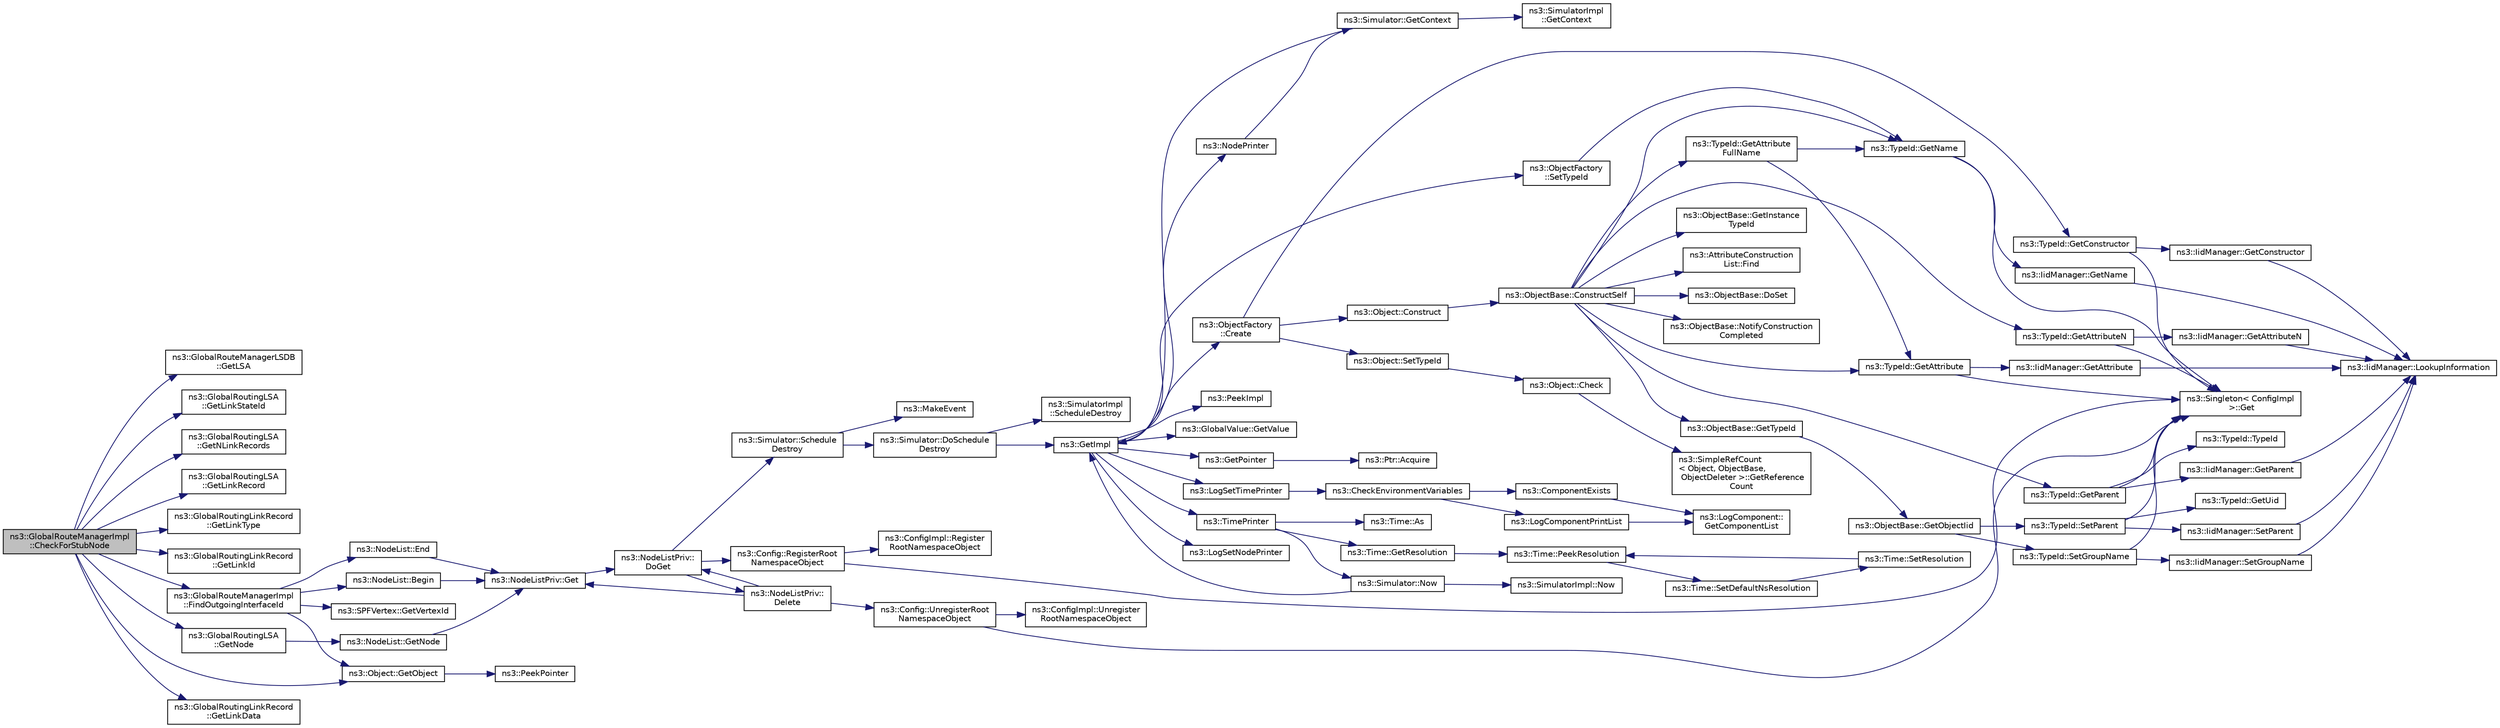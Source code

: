 digraph "ns3::GlobalRouteManagerImpl::CheckForStubNode"
{
  edge [fontname="Helvetica",fontsize="10",labelfontname="Helvetica",labelfontsize="10"];
  node [fontname="Helvetica",fontsize="10",shape=record];
  rankdir="LR";
  Node1 [label="ns3::GlobalRouteManagerImpl\l::CheckForStubNode",height=0.2,width=0.4,color="black", fillcolor="grey75", style="filled", fontcolor="black"];
  Node1 -> Node2 [color="midnightblue",fontsize="10",style="solid"];
  Node2 [label="ns3::GlobalRouteManagerLSDB\l::GetLSA",height=0.2,width=0.4,color="black", fillcolor="white", style="filled",URL="$de/d14/classns3_1_1GlobalRouteManagerLSDB.html#a3504bf3573cc64a056835684c41e1aa5",tooltip="Look up the Link State Advertisement associated with the given link state ID (address). "];
  Node1 -> Node3 [color="midnightblue",fontsize="10",style="solid"];
  Node3 [label="ns3::GlobalRoutingLSA\l::GetLinkStateId",height=0.2,width=0.4,color="black", fillcolor="white", style="filled",URL="$dc/dd1/classns3_1_1GlobalRoutingLSA.html#afc7dd85af408f8b9236bd73e1a78f5bd",tooltip="Get the Link State ID as defined by the OSPF spec. We always set it to the router ID of the router ma..."];
  Node1 -> Node4 [color="midnightblue",fontsize="10",style="solid"];
  Node4 [label="ns3::GlobalRoutingLSA\l::GetNLinkRecords",height=0.2,width=0.4,color="black", fillcolor="white", style="filled",URL="$dc/dd1/classns3_1_1GlobalRoutingLSA.html#a49043980a9d54ce4125cab4dbdba5a5c",tooltip="Return the number of Global Routing Link Records in the LSA. "];
  Node1 -> Node5 [color="midnightblue",fontsize="10",style="solid"];
  Node5 [label="ns3::GlobalRoutingLSA\l::GetLinkRecord",height=0.2,width=0.4,color="black", fillcolor="white", style="filled",URL="$dc/dd1/classns3_1_1GlobalRoutingLSA.html#a5671504b3ec9f9bab1a7784be3221c4d",tooltip="Return a pointer to the specified Global Routing Link Record. "];
  Node1 -> Node6 [color="midnightblue",fontsize="10",style="solid"];
  Node6 [label="ns3::GlobalRoutingLinkRecord\l::GetLinkType",height=0.2,width=0.4,color="black", fillcolor="white", style="filled",URL="$da/d4e/classns3_1_1GlobalRoutingLinkRecord.html#a0549e23a7f4ba7e3bfe7e132743f62cd",tooltip="Get the Link Type field of the Global Routing Link Record. "];
  Node1 -> Node7 [color="midnightblue",fontsize="10",style="solid"];
  Node7 [label="ns3::GlobalRoutingLinkRecord\l::GetLinkId",height=0.2,width=0.4,color="black", fillcolor="white", style="filled",URL="$da/d4e/classns3_1_1GlobalRoutingLinkRecord.html#a6c48de12faa9110220e2e62bdd54dc05"];
  Node1 -> Node8 [color="midnightblue",fontsize="10",style="solid"];
  Node8 [label="ns3::GlobalRoutingLSA\l::GetNode",height=0.2,width=0.4,color="black", fillcolor="white", style="filled",URL="$dc/dd1/classns3_1_1GlobalRoutingLSA.html#abcca1c85e5cd06ee417fd1ab264b93ba",tooltip="Get the Node pointer of the node that originated this LSA. "];
  Node8 -> Node9 [color="midnightblue",fontsize="10",style="solid"];
  Node9 [label="ns3::NodeList::GetNode",height=0.2,width=0.4,color="black", fillcolor="white", style="filled",URL="$d0/dd8/classns3_1_1NodeList.html#a80ac09977d48d29db5c704ac8483cf6c"];
  Node9 -> Node10 [color="midnightblue",fontsize="10",style="solid"];
  Node10 [label="ns3::NodeListPriv::Get",height=0.2,width=0.4,color="black", fillcolor="white", style="filled",URL="$d4/d49/classns3_1_1NodeListPriv.html#a746ce1482b3c1cf31d5a50cd55cffa92",tooltip="Get the node list object. "];
  Node10 -> Node11 [color="midnightblue",fontsize="10",style="solid"];
  Node11 [label="ns3::NodeListPriv::\lDoGet",height=0.2,width=0.4,color="black", fillcolor="white", style="filled",URL="$d4/d49/classns3_1_1NodeListPriv.html#a6f0222de939567a488905f1c6876c4ca",tooltip="Get the node list object. "];
  Node11 -> Node12 [color="midnightblue",fontsize="10",style="solid"];
  Node12 [label="ns3::Config::RegisterRoot\lNamespaceObject",height=0.2,width=0.4,color="black", fillcolor="white", style="filled",URL="$d1/d44/group__config.html#gadf663c596f54bed678e83cccd4e3d9d5"];
  Node12 -> Node13 [color="midnightblue",fontsize="10",style="solid"];
  Node13 [label="ns3::Singleton\< ConfigImpl\l \>::Get",height=0.2,width=0.4,color="black", fillcolor="white", style="filled",URL="$d8/d77/classns3_1_1Singleton.html#a80a2cd3c25a27ea72add7a9f7a141ffa"];
  Node12 -> Node14 [color="midnightblue",fontsize="10",style="solid"];
  Node14 [label="ns3::ConfigImpl::Register\lRootNamespaceObject",height=0.2,width=0.4,color="black", fillcolor="white", style="filled",URL="$d1/dbd/classns3_1_1ConfigImpl.html#a09ad253d834e9c8a6fd806bec303c29c"];
  Node11 -> Node15 [color="midnightblue",fontsize="10",style="solid"];
  Node15 [label="ns3::Simulator::Schedule\lDestroy",height=0.2,width=0.4,color="black", fillcolor="white", style="filled",URL="$d7/deb/classns3_1_1Simulator.html#a7e1c6479e6d0bd3f0eb3e005d6941302"];
  Node15 -> Node16 [color="midnightblue",fontsize="10",style="solid"];
  Node16 [label="ns3::Simulator::DoSchedule\lDestroy",height=0.2,width=0.4,color="black", fillcolor="white", style="filled",URL="$d7/deb/classns3_1_1Simulator.html#a00139c9c4e854aca72063485518c0d52"];
  Node16 -> Node17 [color="midnightblue",fontsize="10",style="solid"];
  Node17 [label="ns3::GetImpl",height=0.2,width=0.4,color="black", fillcolor="white", style="filled",URL="$d4/d8b/group__simulator.html#ga42eb4eddad41528d4d99794a3dae3fd0",tooltip="Get the SimulatorImpl singleton. "];
  Node17 -> Node18 [color="midnightblue",fontsize="10",style="solid"];
  Node18 [label="ns3::PeekImpl",height=0.2,width=0.4,color="black", fillcolor="white", style="filled",URL="$d4/d8b/group__simulator.html#ga233c5c38de117e4e4a5a9cd168694792",tooltip="Get the static SimulatorImpl instance. "];
  Node17 -> Node19 [color="midnightblue",fontsize="10",style="solid"];
  Node19 [label="ns3::GlobalValue::GetValue",height=0.2,width=0.4,color="black", fillcolor="white", style="filled",URL="$dc/d02/classns3_1_1GlobalValue.html#aa33773cb952ba3c285a03ae2c4769b84"];
  Node17 -> Node20 [color="midnightblue",fontsize="10",style="solid"];
  Node20 [label="ns3::ObjectFactory\l::SetTypeId",height=0.2,width=0.4,color="black", fillcolor="white", style="filled",URL="$d5/d0d/classns3_1_1ObjectFactory.html#a77dcd099064038a1eb7a6b8251229ec3"];
  Node20 -> Node21 [color="midnightblue",fontsize="10",style="solid"];
  Node21 [label="ns3::TypeId::GetName",height=0.2,width=0.4,color="black", fillcolor="white", style="filled",URL="$d6/d11/classns3_1_1TypeId.html#aa3c41c79ae428b3cb396a9c6bb3ef314"];
  Node21 -> Node13 [color="midnightblue",fontsize="10",style="solid"];
  Node21 -> Node22 [color="midnightblue",fontsize="10",style="solid"];
  Node22 [label="ns3::IidManager::GetName",height=0.2,width=0.4,color="black", fillcolor="white", style="filled",URL="$d4/d1c/classns3_1_1IidManager.html#a5d68d0f0f44594dcdec239dbdb5bf53c"];
  Node22 -> Node23 [color="midnightblue",fontsize="10",style="solid"];
  Node23 [label="ns3::IidManager::LookupInformation",height=0.2,width=0.4,color="black", fillcolor="white", style="filled",URL="$d4/d1c/classns3_1_1IidManager.html#a6b1f4ba2815dba27a377e8a8db2384cf"];
  Node17 -> Node24 [color="midnightblue",fontsize="10",style="solid"];
  Node24 [label="ns3::GetPointer",height=0.2,width=0.4,color="black", fillcolor="white", style="filled",URL="$d7/d2e/namespacens3.html#ab4e173cdfd43d17c1a40d5348510a670"];
  Node24 -> Node25 [color="midnightblue",fontsize="10",style="solid"];
  Node25 [label="ns3::Ptr::Acquire",height=0.2,width=0.4,color="black", fillcolor="white", style="filled",URL="$dc/d90/classns3_1_1Ptr.html#a9579b15e8c42dcdff5869d9d987562fb"];
  Node17 -> Node26 [color="midnightblue",fontsize="10",style="solid"];
  Node26 [label="ns3::ObjectFactory\l::Create",height=0.2,width=0.4,color="black", fillcolor="white", style="filled",URL="$d5/d0d/classns3_1_1ObjectFactory.html#a18152e93f0a6fe184ed7300cb31e9896"];
  Node26 -> Node27 [color="midnightblue",fontsize="10",style="solid"];
  Node27 [label="ns3::TypeId::GetConstructor",height=0.2,width=0.4,color="black", fillcolor="white", style="filled",URL="$d6/d11/classns3_1_1TypeId.html#ad9b0bc71ee7593a1ff23ff8d53938e95"];
  Node27 -> Node13 [color="midnightblue",fontsize="10",style="solid"];
  Node27 -> Node28 [color="midnightblue",fontsize="10",style="solid"];
  Node28 [label="ns3::IidManager::GetConstructor",height=0.2,width=0.4,color="black", fillcolor="white", style="filled",URL="$d4/d1c/classns3_1_1IidManager.html#ab10b30abe7efc5456b7930aab8638280"];
  Node28 -> Node23 [color="midnightblue",fontsize="10",style="solid"];
  Node26 -> Node29 [color="midnightblue",fontsize="10",style="solid"];
  Node29 [label="ns3::Object::SetTypeId",height=0.2,width=0.4,color="black", fillcolor="white", style="filled",URL="$d9/d77/classns3_1_1Object.html#a19b1ebd8ec8fe404845e665880a6c5ad"];
  Node29 -> Node30 [color="midnightblue",fontsize="10",style="solid"];
  Node30 [label="ns3::Object::Check",height=0.2,width=0.4,color="black", fillcolor="white", style="filled",URL="$d9/d77/classns3_1_1Object.html#a7e7f89fb0a81d0189cbcacee64b67e4e"];
  Node30 -> Node31 [color="midnightblue",fontsize="10",style="solid"];
  Node31 [label="ns3::SimpleRefCount\l\< Object, ObjectBase,\l ObjectDeleter \>::GetReference\lCount",height=0.2,width=0.4,color="black", fillcolor="white", style="filled",URL="$da/da1/classns3_1_1SimpleRefCount.html#a05378396c93bcc7d6bf78a9ee9ae9cca"];
  Node26 -> Node32 [color="midnightblue",fontsize="10",style="solid"];
  Node32 [label="ns3::Object::Construct",height=0.2,width=0.4,color="black", fillcolor="white", style="filled",URL="$d9/d77/classns3_1_1Object.html#a636e8411dc5228771f45c9b805d348fa"];
  Node32 -> Node33 [color="midnightblue",fontsize="10",style="solid"];
  Node33 [label="ns3::ObjectBase::ConstructSelf",height=0.2,width=0.4,color="black", fillcolor="white", style="filled",URL="$d2/dac/classns3_1_1ObjectBase.html#a5cda18dec6d0744cb652a3ed60056958"];
  Node33 -> Node34 [color="midnightblue",fontsize="10",style="solid"];
  Node34 [label="ns3::ObjectBase::GetInstance\lTypeId",height=0.2,width=0.4,color="black", fillcolor="white", style="filled",URL="$d2/dac/classns3_1_1ObjectBase.html#abe5b43a6f5b99a92a4c3122db31f06fb"];
  Node33 -> Node21 [color="midnightblue",fontsize="10",style="solid"];
  Node33 -> Node35 [color="midnightblue",fontsize="10",style="solid"];
  Node35 [label="ns3::TypeId::GetAttributeN",height=0.2,width=0.4,color="black", fillcolor="white", style="filled",URL="$d6/d11/classns3_1_1TypeId.html#a679c4713f613126a51eb400b345302cb"];
  Node35 -> Node13 [color="midnightblue",fontsize="10",style="solid"];
  Node35 -> Node36 [color="midnightblue",fontsize="10",style="solid"];
  Node36 [label="ns3::IidManager::GetAttributeN",height=0.2,width=0.4,color="black", fillcolor="white", style="filled",URL="$d4/d1c/classns3_1_1IidManager.html#aecf79ed6edb63647774dbfe90cc4f1e2"];
  Node36 -> Node23 [color="midnightblue",fontsize="10",style="solid"];
  Node33 -> Node37 [color="midnightblue",fontsize="10",style="solid"];
  Node37 [label="ns3::TypeId::GetAttribute",height=0.2,width=0.4,color="black", fillcolor="white", style="filled",URL="$d6/d11/classns3_1_1TypeId.html#aa1b746e64e606f94cbedda7cf89788c2"];
  Node37 -> Node13 [color="midnightblue",fontsize="10",style="solid"];
  Node37 -> Node38 [color="midnightblue",fontsize="10",style="solid"];
  Node38 [label="ns3::IidManager::GetAttribute",height=0.2,width=0.4,color="black", fillcolor="white", style="filled",URL="$d4/d1c/classns3_1_1IidManager.html#ae511907e47b48166763e60c583a5a940"];
  Node38 -> Node23 [color="midnightblue",fontsize="10",style="solid"];
  Node33 -> Node39 [color="midnightblue",fontsize="10",style="solid"];
  Node39 [label="ns3::AttributeConstruction\lList::Find",height=0.2,width=0.4,color="black", fillcolor="white", style="filled",URL="$d3/df3/classns3_1_1AttributeConstructionList.html#a22de5cf3e1bcd9dc6c7748fc911811b4"];
  Node33 -> Node40 [color="midnightblue",fontsize="10",style="solid"];
  Node40 [label="ns3::ObjectBase::DoSet",height=0.2,width=0.4,color="black", fillcolor="white", style="filled",URL="$d2/dac/classns3_1_1ObjectBase.html#afe5f2f7b2fabc99aa33f9bb434e3b695"];
  Node33 -> Node41 [color="midnightblue",fontsize="10",style="solid"];
  Node41 [label="ns3::TypeId::GetAttribute\lFullName",height=0.2,width=0.4,color="black", fillcolor="white", style="filled",URL="$d6/d11/classns3_1_1TypeId.html#a1da5483f43630ea65952099fc39944a2"];
  Node41 -> Node37 [color="midnightblue",fontsize="10",style="solid"];
  Node41 -> Node21 [color="midnightblue",fontsize="10",style="solid"];
  Node33 -> Node42 [color="midnightblue",fontsize="10",style="solid"];
  Node42 [label="ns3::TypeId::GetParent",height=0.2,width=0.4,color="black", fillcolor="white", style="filled",URL="$d6/d11/classns3_1_1TypeId.html#ac51f28398d2ef1f9a7790047c43dd22c"];
  Node42 -> Node13 [color="midnightblue",fontsize="10",style="solid"];
  Node42 -> Node43 [color="midnightblue",fontsize="10",style="solid"];
  Node43 [label="ns3::IidManager::GetParent",height=0.2,width=0.4,color="black", fillcolor="white", style="filled",URL="$d4/d1c/classns3_1_1IidManager.html#a504f9d76281bd6149556b1d15e80231d"];
  Node43 -> Node23 [color="midnightblue",fontsize="10",style="solid"];
  Node42 -> Node44 [color="midnightblue",fontsize="10",style="solid"];
  Node44 [label="ns3::TypeId::TypeId",height=0.2,width=0.4,color="black", fillcolor="white", style="filled",URL="$d6/d11/classns3_1_1TypeId.html#ab76e26690f1af4f1cffa6a72245e8928"];
  Node33 -> Node45 [color="midnightblue",fontsize="10",style="solid"];
  Node45 [label="ns3::ObjectBase::GetTypeId",height=0.2,width=0.4,color="black", fillcolor="white", style="filled",URL="$d2/dac/classns3_1_1ObjectBase.html#a2b870298ebceaaeffc9d65e15c022eac"];
  Node45 -> Node46 [color="midnightblue",fontsize="10",style="solid"];
  Node46 [label="ns3::ObjectBase::GetObjectIid",height=0.2,width=0.4,color="black", fillcolor="white", style="filled",URL="$d2/dac/classns3_1_1ObjectBase.html#a4fcfd18844c60f163c5dce52456d111b"];
  Node46 -> Node47 [color="midnightblue",fontsize="10",style="solid"];
  Node47 [label="ns3::TypeId::SetParent",height=0.2,width=0.4,color="black", fillcolor="white", style="filled",URL="$d6/d11/classns3_1_1TypeId.html#abaaca67ab7d2471067e7c275df0f7309"];
  Node47 -> Node48 [color="midnightblue",fontsize="10",style="solid"];
  Node48 [label="ns3::TypeId::GetUid",height=0.2,width=0.4,color="black", fillcolor="white", style="filled",URL="$d6/d11/classns3_1_1TypeId.html#acd3e41de6340d06299f4fd63e2ed8da0"];
  Node47 -> Node13 [color="midnightblue",fontsize="10",style="solid"];
  Node47 -> Node49 [color="midnightblue",fontsize="10",style="solid"];
  Node49 [label="ns3::IidManager::SetParent",height=0.2,width=0.4,color="black", fillcolor="white", style="filled",URL="$d4/d1c/classns3_1_1IidManager.html#a4042931260554c907699367b6811426f"];
  Node49 -> Node23 [color="midnightblue",fontsize="10",style="solid"];
  Node46 -> Node50 [color="midnightblue",fontsize="10",style="solid"];
  Node50 [label="ns3::TypeId::SetGroupName",height=0.2,width=0.4,color="black", fillcolor="white", style="filled",URL="$d6/d11/classns3_1_1TypeId.html#a87ab97caba5bbbd080b4490576f8bb40"];
  Node50 -> Node13 [color="midnightblue",fontsize="10",style="solid"];
  Node50 -> Node51 [color="midnightblue",fontsize="10",style="solid"];
  Node51 [label="ns3::IidManager::SetGroupName",height=0.2,width=0.4,color="black", fillcolor="white", style="filled",URL="$d4/d1c/classns3_1_1IidManager.html#a3bc08ad1c8a26224153caacd2def37de"];
  Node51 -> Node23 [color="midnightblue",fontsize="10",style="solid"];
  Node33 -> Node52 [color="midnightblue",fontsize="10",style="solid"];
  Node52 [label="ns3::ObjectBase::NotifyConstruction\lCompleted",height=0.2,width=0.4,color="black", fillcolor="white", style="filled",URL="$d2/dac/classns3_1_1ObjectBase.html#aa349348317dbdb62a7ee1df89db1eb8b"];
  Node17 -> Node53 [color="midnightblue",fontsize="10",style="solid"];
  Node53 [label="ns3::LogSetTimePrinter",height=0.2,width=0.4,color="black", fillcolor="white", style="filled",URL="$d7/d2e/namespacens3.html#acf6a1749b3febc5a6a5b2b8620138d80"];
  Node53 -> Node54 [color="midnightblue",fontsize="10",style="solid"];
  Node54 [label="ns3::CheckEnvironmentVariables",height=0.2,width=0.4,color="black", fillcolor="white", style="filled",URL="$d8/dff/group__logging.html#gacdc0bdeb2d8a90089d4fb09c4b8569ff"];
  Node54 -> Node55 [color="midnightblue",fontsize="10",style="solid"];
  Node55 [label="ns3::ComponentExists",height=0.2,width=0.4,color="black", fillcolor="white", style="filled",URL="$d8/dff/group__logging.html#gaadcc698770aae684c54dbd1ef4e4b37a"];
  Node55 -> Node56 [color="midnightblue",fontsize="10",style="solid"];
  Node56 [label="ns3::LogComponent::\lGetComponentList",height=0.2,width=0.4,color="black", fillcolor="white", style="filled",URL="$d9/d3f/classns3_1_1LogComponent.html#a63eb2c0fd93c30f9081443c2fd4bffe9"];
  Node54 -> Node57 [color="midnightblue",fontsize="10",style="solid"];
  Node57 [label="ns3::LogComponentPrintList",height=0.2,width=0.4,color="black", fillcolor="white", style="filled",URL="$d7/d2e/namespacens3.html#a5252703c3f8260fd6dc609f1b276e57c"];
  Node57 -> Node56 [color="midnightblue",fontsize="10",style="solid"];
  Node17 -> Node58 [color="midnightblue",fontsize="10",style="solid"];
  Node58 [label="ns3::TimePrinter",height=0.2,width=0.4,color="black", fillcolor="white", style="filled",URL="$d8/dff/group__logging.html#gaaad3642e8247a056cd83001d805b0812"];
  Node58 -> Node59 [color="midnightblue",fontsize="10",style="solid"];
  Node59 [label="ns3::Time::GetResolution",height=0.2,width=0.4,color="black", fillcolor="white", style="filled",URL="$dc/d04/classns3_1_1Time.html#a1444f0f08b5e19f031157609e32fcf98"];
  Node59 -> Node60 [color="midnightblue",fontsize="10",style="solid"];
  Node60 [label="ns3::Time::PeekResolution",height=0.2,width=0.4,color="black", fillcolor="white", style="filled",URL="$dc/d04/classns3_1_1Time.html#a963e53522278fcbdf1ab9f7adbd0f5d6"];
  Node60 -> Node61 [color="midnightblue",fontsize="10",style="solid"];
  Node61 [label="ns3::Time::SetDefaultNsResolution",height=0.2,width=0.4,color="black", fillcolor="white", style="filled",URL="$dc/d04/classns3_1_1Time.html#a6a872e62f71dfa817fef2c549473d980"];
  Node61 -> Node62 [color="midnightblue",fontsize="10",style="solid"];
  Node62 [label="ns3::Time::SetResolution",height=0.2,width=0.4,color="black", fillcolor="white", style="filled",URL="$dc/d04/classns3_1_1Time.html#ac89165ba7715b66017a49c718f4aef09"];
  Node62 -> Node60 [color="midnightblue",fontsize="10",style="solid"];
  Node58 -> Node63 [color="midnightblue",fontsize="10",style="solid"];
  Node63 [label="ns3::Simulator::Now",height=0.2,width=0.4,color="black", fillcolor="white", style="filled",URL="$d7/deb/classns3_1_1Simulator.html#ac3178fa975b419f7875e7105be122800"];
  Node63 -> Node17 [color="midnightblue",fontsize="10",style="solid"];
  Node63 -> Node64 [color="midnightblue",fontsize="10",style="solid"];
  Node64 [label="ns3::SimulatorImpl::Now",height=0.2,width=0.4,color="black", fillcolor="white", style="filled",URL="$d2/d19/classns3_1_1SimulatorImpl.html#aa516c50060846adc6fd316e83ef0797c"];
  Node58 -> Node65 [color="midnightblue",fontsize="10",style="solid"];
  Node65 [label="ns3::Time::As",height=0.2,width=0.4,color="black", fillcolor="white", style="filled",URL="$dc/d04/classns3_1_1Time.html#a0bb1110638ce9938248bd07865a328ab"];
  Node17 -> Node66 [color="midnightblue",fontsize="10",style="solid"];
  Node66 [label="ns3::LogSetNodePrinter",height=0.2,width=0.4,color="black", fillcolor="white", style="filled",URL="$d7/d2e/namespacens3.html#aa6e659ca357c8309352fa0f146793810"];
  Node17 -> Node67 [color="midnightblue",fontsize="10",style="solid"];
  Node67 [label="ns3::NodePrinter",height=0.2,width=0.4,color="black", fillcolor="white", style="filled",URL="$d8/dff/group__logging.html#gaaffbf70ff3766cd62b8bbd9b140d2a1b"];
  Node67 -> Node68 [color="midnightblue",fontsize="10",style="solid"];
  Node68 [label="ns3::Simulator::GetContext",height=0.2,width=0.4,color="black", fillcolor="white", style="filled",URL="$d7/deb/classns3_1_1Simulator.html#a8514b74ee2c42916b351b33c4a963bb0"];
  Node68 -> Node17 [color="midnightblue",fontsize="10",style="solid"];
  Node68 -> Node69 [color="midnightblue",fontsize="10",style="solid"];
  Node69 [label="ns3::SimulatorImpl\l::GetContext",height=0.2,width=0.4,color="black", fillcolor="white", style="filled",URL="$d2/d19/classns3_1_1SimulatorImpl.html#a8b66270c97766c0adb997e2535648557"];
  Node16 -> Node70 [color="midnightblue",fontsize="10",style="solid"];
  Node70 [label="ns3::SimulatorImpl\l::ScheduleDestroy",height=0.2,width=0.4,color="black", fillcolor="white", style="filled",URL="$d2/d19/classns3_1_1SimulatorImpl.html#a04f4a00ed04886ed0b9982038c3ed5f9"];
  Node15 -> Node71 [color="midnightblue",fontsize="10",style="solid"];
  Node71 [label="ns3::MakeEvent",height=0.2,width=0.4,color="black", fillcolor="white", style="filled",URL="$d0/dac/group__makeeventfnptr.html#ga289a28a2497c18a9bd299e5e2014094b"];
  Node11 -> Node72 [color="midnightblue",fontsize="10",style="solid"];
  Node72 [label="ns3::NodeListPriv::\lDelete",height=0.2,width=0.4,color="black", fillcolor="white", style="filled",URL="$d4/d49/classns3_1_1NodeListPriv.html#a74f1811844a3891e71d8d9adbe81c33e",tooltip="Delete the nodes list object. "];
  Node72 -> Node73 [color="midnightblue",fontsize="10",style="solid"];
  Node73 [label="ns3::Config::UnregisterRoot\lNamespaceObject",height=0.2,width=0.4,color="black", fillcolor="white", style="filled",URL="$d1/d44/group__config.html#gac04cd4b31e97845ee008d101218e66b1"];
  Node73 -> Node13 [color="midnightblue",fontsize="10",style="solid"];
  Node73 -> Node74 [color="midnightblue",fontsize="10",style="solid"];
  Node74 [label="ns3::ConfigImpl::Unregister\lRootNamespaceObject",height=0.2,width=0.4,color="black", fillcolor="white", style="filled",URL="$d1/dbd/classns3_1_1ConfigImpl.html#a902f64f3a7f362e53273d2e18d1d3d9f"];
  Node72 -> Node10 [color="midnightblue",fontsize="10",style="solid"];
  Node72 -> Node11 [color="midnightblue",fontsize="10",style="solid"];
  Node1 -> Node75 [color="midnightblue",fontsize="10",style="solid"];
  Node75 [label="ns3::Object::GetObject",height=0.2,width=0.4,color="black", fillcolor="white", style="filled",URL="$d9/d77/classns3_1_1Object.html#a13e18c00017096c8381eb651d5bd0783"];
  Node75 -> Node76 [color="midnightblue",fontsize="10",style="solid"];
  Node76 [label="ns3::PeekPointer",height=0.2,width=0.4,color="black", fillcolor="white", style="filled",URL="$d7/d2e/namespacens3.html#af2a7557fe9afdd98d8f6f8f6e412cf5a"];
  Node1 -> Node77 [color="midnightblue",fontsize="10",style="solid"];
  Node77 [label="ns3::GlobalRoutingLinkRecord\l::GetLinkData",height=0.2,width=0.4,color="black", fillcolor="white", style="filled",URL="$da/d4e/classns3_1_1GlobalRoutingLinkRecord.html#ab2ce7fa923c2829db0a5e0f184b04dbd",tooltip="Get the Link Data field of the Global Routing Link Record. "];
  Node1 -> Node78 [color="midnightblue",fontsize="10",style="solid"];
  Node78 [label="ns3::GlobalRouteManagerImpl\l::FindOutgoingInterfaceId",height=0.2,width=0.4,color="black", fillcolor="white", style="filled",URL="$d5/dab/classns3_1_1GlobalRouteManagerImpl.html#a55b3c7bf042d95de52cf56cc6699dc9a",tooltip="Return the interface number corresponding to a given IP address and mask. "];
  Node78 -> Node79 [color="midnightblue",fontsize="10",style="solid"];
  Node79 [label="ns3::SPFVertex::GetVertexId",height=0.2,width=0.4,color="black", fillcolor="white", style="filled",URL="$d2/dab/classns3_1_1SPFVertex.html#addc1067d86f26e9fe3b2e34ed16f929c",tooltip="Get the Vertex ID field of a SPFVertex object. "];
  Node78 -> Node80 [color="midnightblue",fontsize="10",style="solid"];
  Node80 [label="ns3::NodeList::Begin",height=0.2,width=0.4,color="black", fillcolor="white", style="filled",URL="$d0/dd8/classns3_1_1NodeList.html#a93d2211831f5cb71d1dbb721e2721d7f"];
  Node80 -> Node10 [color="midnightblue",fontsize="10",style="solid"];
  Node78 -> Node81 [color="midnightblue",fontsize="10",style="solid"];
  Node81 [label="ns3::NodeList::End",height=0.2,width=0.4,color="black", fillcolor="white", style="filled",URL="$d0/dd8/classns3_1_1NodeList.html#a027a558c16e6078e25c7ffc67becb559"];
  Node81 -> Node10 [color="midnightblue",fontsize="10",style="solid"];
  Node78 -> Node75 [color="midnightblue",fontsize="10",style="solid"];
}
